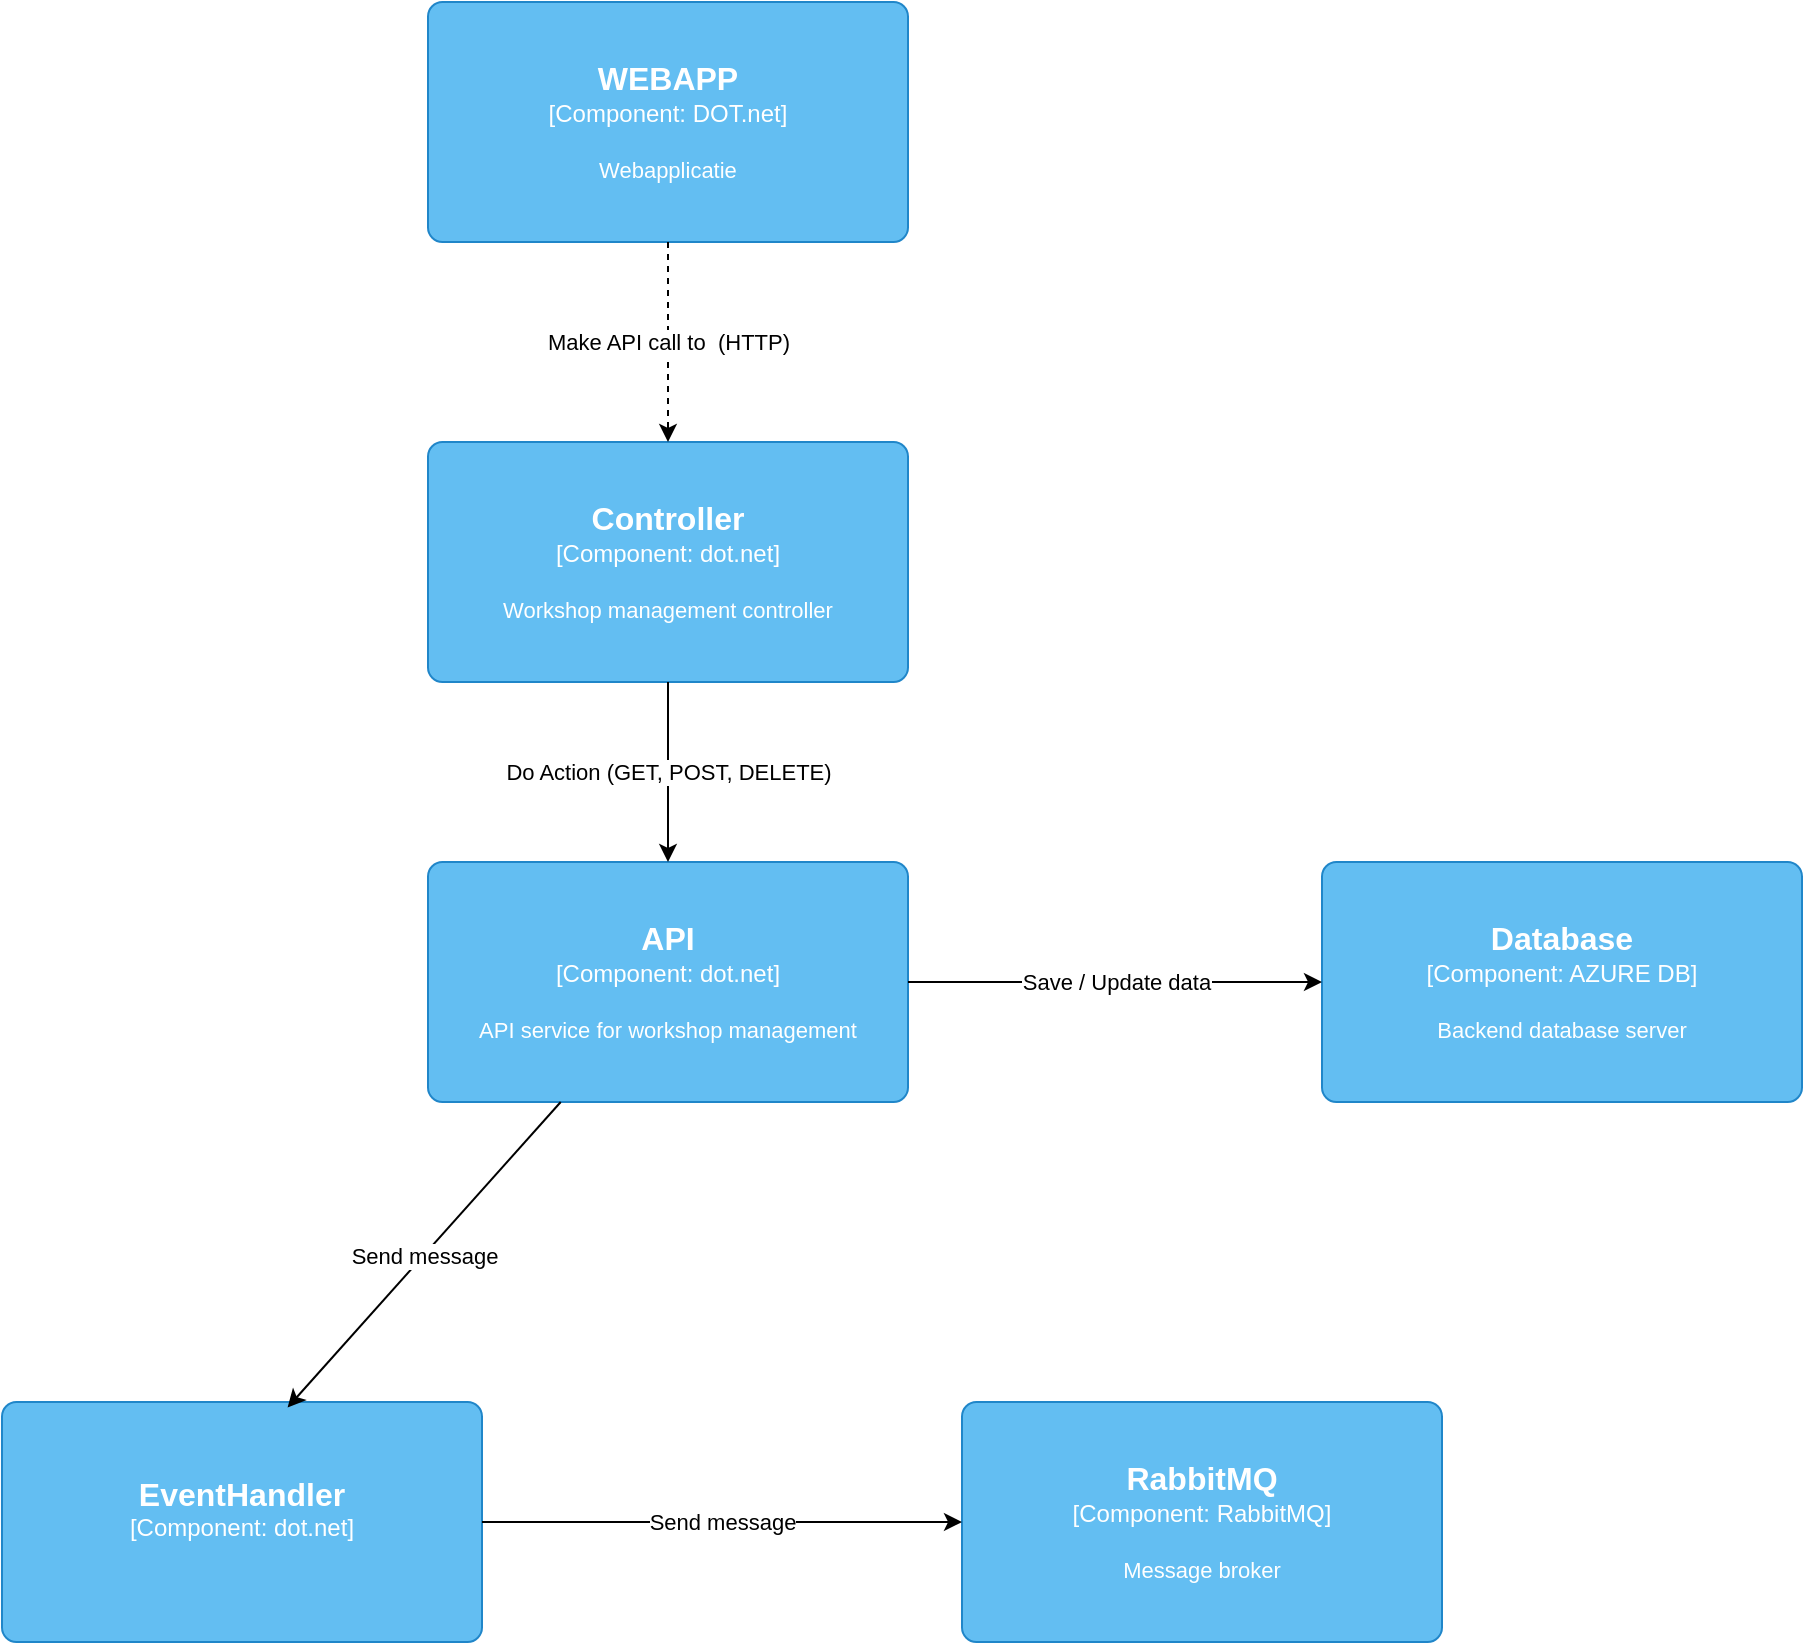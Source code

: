 <mxfile version="24.8.3">
  <diagram name="Page-1" id="38TvcGPlN6x39MqYwyfA">
    <mxGraphModel dx="1340" dy="833" grid="1" gridSize="10" guides="1" tooltips="1" connect="1" arrows="1" fold="1" page="1" pageScale="1" pageWidth="827" pageHeight="1169" math="0" shadow="0">
      <root>
        <mxCell id="0" />
        <mxCell id="1" parent="0" />
        <object placeholders="1" c4Name="WEBAPP" c4Type="Component" c4Technology="DOT.net" c4Description="Webapplicatie " label="&lt;font style=&quot;font-size: 16px&quot;&gt;&lt;b&gt;%c4Name%&lt;/b&gt;&lt;/font&gt;&lt;div&gt;[%c4Type%: %c4Technology%]&lt;/div&gt;&lt;br&gt;&lt;div&gt;&lt;font style=&quot;font-size: 11px&quot;&gt;%c4Description%&lt;/font&gt;&lt;/div&gt;" id="vOHDCwHHdZJ9tlM03deC-8">
          <mxCell style="rounded=1;whiteSpace=wrap;html=1;labelBackgroundColor=none;fillColor=#63BEF2;fontColor=#ffffff;align=center;arcSize=6;strokeColor=#2086C9;metaEdit=1;resizable=0;points=[[0.25,0,0],[0.5,0,0],[0.75,0,0],[1,0.25,0],[1,0.5,0],[1,0.75,0],[0.75,1,0],[0.5,1,0],[0.25,1,0],[0,0.75,0],[0,0.5,0],[0,0.25,0]];" vertex="1" parent="1">
            <mxGeometry x="293" y="20" width="240" height="120" as="geometry" />
          </mxCell>
        </object>
        <object placeholders="1" c4Name="Database" c4Type="Component" c4Technology="AZURE DB" c4Description="Backend database server " label="&lt;font style=&quot;font-size: 16px&quot;&gt;&lt;b&gt;%c4Name%&lt;/b&gt;&lt;/font&gt;&lt;div&gt;[%c4Type%: %c4Technology%]&lt;/div&gt;&lt;br&gt;&lt;div&gt;&lt;font style=&quot;font-size: 11px&quot;&gt;%c4Description%&lt;/font&gt;&lt;/div&gt;" id="vOHDCwHHdZJ9tlM03deC-9">
          <mxCell style="rounded=1;whiteSpace=wrap;html=1;labelBackgroundColor=none;fillColor=#63BEF2;fontColor=#ffffff;align=center;arcSize=6;strokeColor=#2086C9;metaEdit=1;resizable=0;points=[[0.25,0,0],[0.5,0,0],[0.75,0,0],[1,0.25,0],[1,0.5,0],[1,0.75,0],[0.75,1,0],[0.5,1,0],[0.25,1,0],[0,0.75,0],[0,0.5,0],[0,0.25,0]];" vertex="1" parent="1">
            <mxGeometry x="740" y="450" width="240" height="120" as="geometry" />
          </mxCell>
        </object>
        <object placeholders="1" c4Name="EventHandler" c4Type="Component" c4Technology="dot.net" c4Description="" label="&lt;font style=&quot;font-size: 16px&quot;&gt;&lt;b&gt;%c4Name%&lt;/b&gt;&lt;/font&gt;&lt;div&gt;[%c4Type%: %c4Technology%]&lt;/div&gt;&lt;br&gt;&lt;div&gt;&lt;font style=&quot;font-size: 11px&quot;&gt;%c4Description%&lt;/font&gt;&lt;/div&gt;" id="vOHDCwHHdZJ9tlM03deC-10">
          <mxCell style="rounded=1;whiteSpace=wrap;html=1;labelBackgroundColor=none;fillColor=#63BEF2;fontColor=#ffffff;align=center;arcSize=6;strokeColor=#2086C9;metaEdit=1;resizable=0;points=[[0.25,0,0],[0.5,0,0],[0.75,0,0],[1,0.25,0],[1,0.5,0],[1,0.75,0],[0.75,1,0],[0.5,1,0],[0.25,1,0],[0,0.75,0],[0,0.5,0],[0,0.25,0]];" vertex="1" parent="1">
            <mxGeometry x="80" y="720" width="240" height="120" as="geometry" />
          </mxCell>
        </object>
        <object placeholders="1" c4Name="RabbitMQ" c4Type="Component" c4Technology="RabbitMQ" c4Description="Message broker" label="&lt;font style=&quot;font-size: 16px&quot;&gt;&lt;b&gt;%c4Name%&lt;/b&gt;&lt;/font&gt;&lt;div&gt;[%c4Type%: %c4Technology%]&lt;/div&gt;&lt;br&gt;&lt;div&gt;&lt;font style=&quot;font-size: 11px&quot;&gt;%c4Description%&lt;/font&gt;&lt;/div&gt;" id="vOHDCwHHdZJ9tlM03deC-11">
          <mxCell style="rounded=1;whiteSpace=wrap;html=1;labelBackgroundColor=none;fillColor=#63BEF2;fontColor=#ffffff;align=center;arcSize=6;strokeColor=#2086C9;metaEdit=1;resizable=0;points=[[0.25,0,0],[0.5,0,0],[0.75,0,0],[1,0.25,0],[1,0.5,0],[1,0.75,0],[0.75,1,0],[0.5,1,0],[0.25,1,0],[0,0.75,0],[0,0.5,0],[0,0.25,0]];" vertex="1" parent="1">
            <mxGeometry x="560" y="720" width="240" height="120" as="geometry" />
          </mxCell>
        </object>
        <object placeholders="1" c4Name="API" c4Type="Component" c4Technology="dot.net" c4Description="API service for workshop management" label="&lt;font style=&quot;font-size: 16px&quot;&gt;&lt;b&gt;%c4Name%&lt;/b&gt;&lt;/font&gt;&lt;div&gt;[%c4Type%: %c4Technology%]&lt;/div&gt;&lt;br&gt;&lt;div&gt;&lt;font style=&quot;font-size: 11px&quot;&gt;%c4Description%&lt;/font&gt;&lt;/div&gt;" id="vOHDCwHHdZJ9tlM03deC-12">
          <mxCell style="rounded=1;whiteSpace=wrap;html=1;labelBackgroundColor=none;fillColor=#63BEF2;fontColor=#ffffff;align=center;arcSize=6;strokeColor=#2086C9;metaEdit=1;resizable=0;points=[[0.25,0,0],[0.5,0,0],[0.75,0,0],[1,0.25,0],[1,0.5,0],[1,0.75,0],[0.75,1,0],[0.5,1,0],[0.25,1,0],[0,0.75,0],[0,0.5,0],[0,0.25,0]];" vertex="1" parent="1">
            <mxGeometry x="293" y="450" width="240" height="120" as="geometry" />
          </mxCell>
        </object>
        <object placeholders="1" c4Name="Controller&#xa;" c4Type="Component" c4Technology="dot.net" c4Description="Workshop management controller" label="&lt;font style=&quot;font-size: 16px&quot;&gt;&lt;b&gt;%c4Name%&lt;/b&gt;&lt;/font&gt;&lt;div&gt;[%c4Type%: %c4Technology%]&lt;/div&gt;&lt;br&gt;&lt;div&gt;&lt;font style=&quot;font-size: 11px&quot;&gt;%c4Description%&lt;/font&gt;&lt;/div&gt;" id="vOHDCwHHdZJ9tlM03deC-13">
          <mxCell style="rounded=1;whiteSpace=wrap;html=1;labelBackgroundColor=none;fillColor=#63BEF2;fontColor=#ffffff;align=center;arcSize=6;strokeColor=#2086C9;metaEdit=1;resizable=0;points=[[0.25,0,0],[0.5,0,0],[0.75,0,0],[1,0.25,0],[1,0.5,0],[1,0.75,0],[0.75,1,0],[0.5,1,0],[0.25,1,0],[0,0.75,0],[0,0.5,0],[0,0.25,0]];" vertex="1" parent="1">
            <mxGeometry x="293" y="240" width="240" height="120" as="geometry" />
          </mxCell>
        </object>
        <mxCell id="vOHDCwHHdZJ9tlM03deC-14" value="" style="endArrow=classic;html=1;rounded=0;dashed=1;" edge="1" parent="1" source="vOHDCwHHdZJ9tlM03deC-8" target="vOHDCwHHdZJ9tlM03deC-13">
          <mxGeometry relative="1" as="geometry">
            <mxPoint x="260" y="320" as="sourcePoint" />
            <mxPoint x="360" y="320" as="targetPoint" />
          </mxGeometry>
        </mxCell>
        <mxCell id="vOHDCwHHdZJ9tlM03deC-15" value="Make API call to &amp;nbsp;(HTTP)" style="edgeLabel;resizable=0;html=1;;align=center;verticalAlign=middle;" connectable="0" vertex="1" parent="vOHDCwHHdZJ9tlM03deC-14">
          <mxGeometry relative="1" as="geometry" />
        </mxCell>
        <mxCell id="vOHDCwHHdZJ9tlM03deC-18" value="" style="endArrow=classic;html=1;rounded=0;" edge="1" parent="1" source="vOHDCwHHdZJ9tlM03deC-13" target="vOHDCwHHdZJ9tlM03deC-12">
          <mxGeometry relative="1" as="geometry">
            <mxPoint x="260" y="440" as="sourcePoint" />
            <mxPoint x="360" y="440" as="targetPoint" />
          </mxGeometry>
        </mxCell>
        <mxCell id="vOHDCwHHdZJ9tlM03deC-19" value="Do Action (GET, POST, DELETE)" style="edgeLabel;resizable=0;html=1;;align=center;verticalAlign=middle;" connectable="0" vertex="1" parent="vOHDCwHHdZJ9tlM03deC-18">
          <mxGeometry relative="1" as="geometry" />
        </mxCell>
        <mxCell id="vOHDCwHHdZJ9tlM03deC-20" value="" style="endArrow=classic;html=1;rounded=0;" edge="1" parent="1" source="vOHDCwHHdZJ9tlM03deC-12" target="vOHDCwHHdZJ9tlM03deC-9">
          <mxGeometry relative="1" as="geometry">
            <mxPoint x="420" y="510" as="sourcePoint" />
            <mxPoint x="480" y="470" as="targetPoint" />
          </mxGeometry>
        </mxCell>
        <mxCell id="vOHDCwHHdZJ9tlM03deC-21" value="Save / Update data" style="edgeLabel;resizable=0;html=1;;align=center;verticalAlign=middle;" connectable="0" vertex="1" parent="vOHDCwHHdZJ9tlM03deC-20">
          <mxGeometry relative="1" as="geometry" />
        </mxCell>
        <mxCell id="vOHDCwHHdZJ9tlM03deC-22" value="" style="endArrow=classic;html=1;rounded=0;entryX=0.595;entryY=0.023;entryDx=0;entryDy=0;entryPerimeter=0;" edge="1" parent="1" source="vOHDCwHHdZJ9tlM03deC-12" target="vOHDCwHHdZJ9tlM03deC-10">
          <mxGeometry relative="1" as="geometry">
            <mxPoint x="330" y="610" as="sourcePoint" />
            <mxPoint x="430" y="610" as="targetPoint" />
          </mxGeometry>
        </mxCell>
        <mxCell id="vOHDCwHHdZJ9tlM03deC-23" value="Send message" style="edgeLabel;resizable=0;html=1;;align=center;verticalAlign=middle;" connectable="0" vertex="1" parent="vOHDCwHHdZJ9tlM03deC-22">
          <mxGeometry relative="1" as="geometry" />
        </mxCell>
        <mxCell id="vOHDCwHHdZJ9tlM03deC-24" value="" style="endArrow=classic;html=1;rounded=0;entryX=0;entryY=0.5;entryDx=0;entryDy=0;entryPerimeter=0;" edge="1" parent="1" source="vOHDCwHHdZJ9tlM03deC-10" target="vOHDCwHHdZJ9tlM03deC-11">
          <mxGeometry relative="1" as="geometry">
            <mxPoint x="330" y="610" as="sourcePoint" />
            <mxPoint x="430" y="610" as="targetPoint" />
          </mxGeometry>
        </mxCell>
        <mxCell id="vOHDCwHHdZJ9tlM03deC-25" value="Send message" style="edgeLabel;resizable=0;html=1;;align=center;verticalAlign=middle;" connectable="0" vertex="1" parent="vOHDCwHHdZJ9tlM03deC-24">
          <mxGeometry relative="1" as="geometry" />
        </mxCell>
      </root>
    </mxGraphModel>
  </diagram>
</mxfile>
